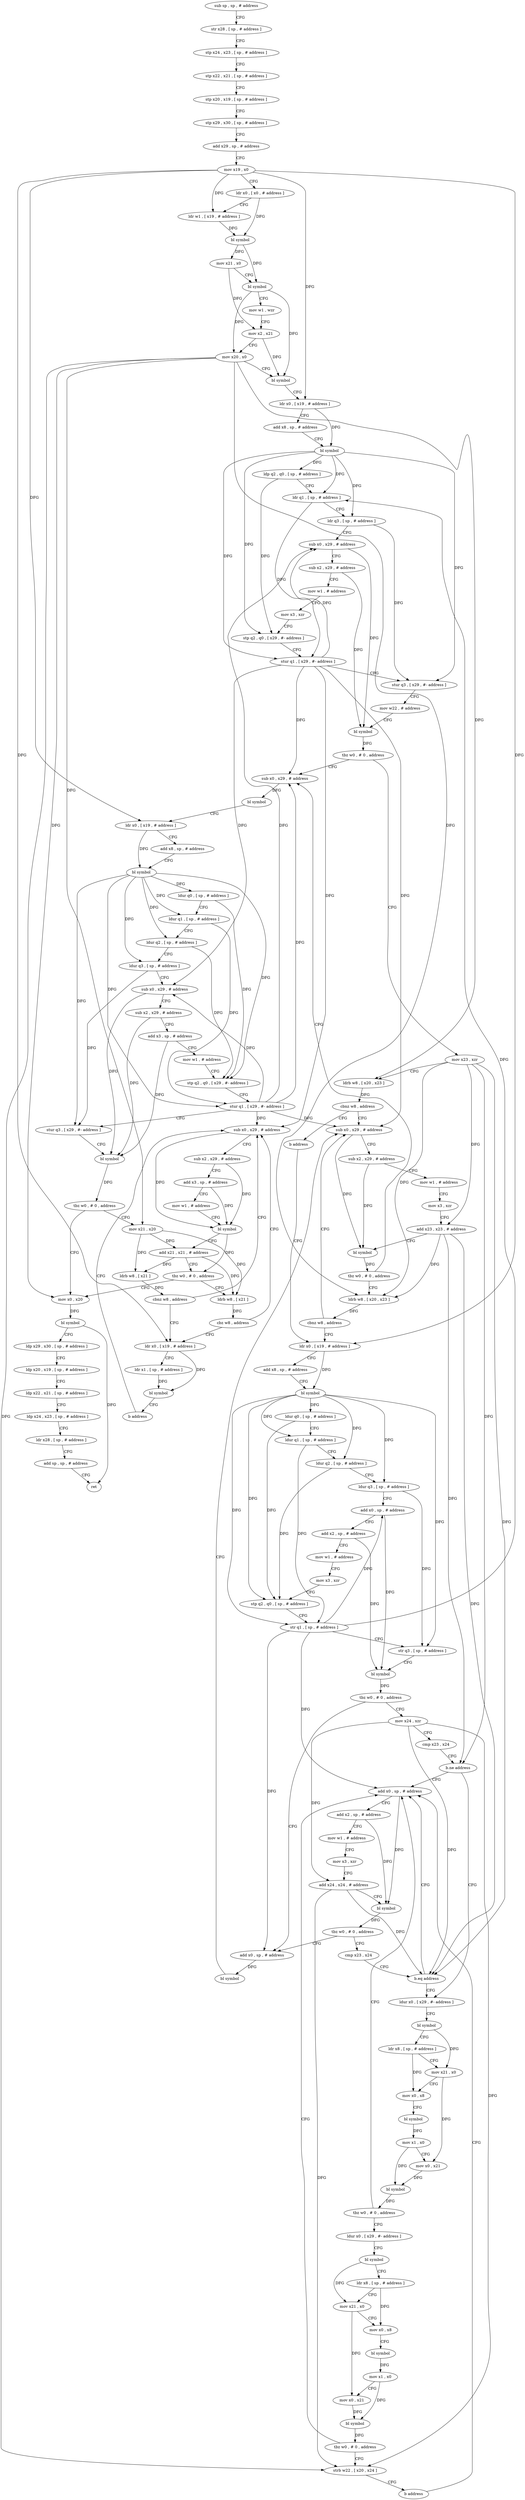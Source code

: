 digraph "func" {
"78952" [label = "sub sp , sp , # address" ]
"78956" [label = "str x28 , [ sp , # address ]" ]
"78960" [label = "stp x24 , x23 , [ sp , # address ]" ]
"78964" [label = "stp x22 , x21 , [ sp , # address ]" ]
"78968" [label = "stp x20 , x19 , [ sp , # address ]" ]
"78972" [label = "stp x29 , x30 , [ sp , # address ]" ]
"78976" [label = "add x29 , sp , # address" ]
"78980" [label = "mov x19 , x0" ]
"78984" [label = "ldr x0 , [ x0 , # address ]" ]
"78988" [label = "ldr w1 , [ x19 , # address ]" ]
"78992" [label = "bl symbol" ]
"78996" [label = "mov x21 , x0" ]
"79000" [label = "bl symbol" ]
"79004" [label = "mov w1 , wzr" ]
"79008" [label = "mov x2 , x21" ]
"79012" [label = "mov x20 , x0" ]
"79016" [label = "bl symbol" ]
"79020" [label = "ldr x0 , [ x19 , # address ]" ]
"79024" [label = "add x8 , sp , # address" ]
"79028" [label = "bl symbol" ]
"79032" [label = "ldp q2 , q0 , [ sp , # address ]" ]
"79036" [label = "ldr q1 , [ sp , # address ]" ]
"79040" [label = "ldr q3 , [ sp , # address ]" ]
"79044" [label = "sub x0 , x29 , # address" ]
"79048" [label = "sub x2 , x29 , # address" ]
"79052" [label = "mov w1 , # address" ]
"79056" [label = "mov x3 , xzr" ]
"79060" [label = "stp q2 , q0 , [ x29 , #- address ]" ]
"79064" [label = "stur q1 , [ x29 , #- address ]" ]
"79068" [label = "stur q3 , [ x29 , #- address ]" ]
"79072" [label = "mov w22 , # address" ]
"79076" [label = "bl symbol" ]
"79080" [label = "tbz w0 , # 0 , address" ]
"79344" [label = "sub x0 , x29 , # address" ]
"79084" [label = "mov x23 , xzr" ]
"79348" [label = "bl symbol" ]
"79352" [label = "ldr x0 , [ x19 , # address ]" ]
"79356" [label = "add x8 , sp , # address" ]
"79360" [label = "bl symbol" ]
"79364" [label = "ldur q0 , [ sp , # address ]" ]
"79368" [label = "ldur q1 , [ sp , # address ]" ]
"79372" [label = "ldur q2 , [ sp , # address ]" ]
"79376" [label = "ldur q3 , [ sp , # address ]" ]
"79380" [label = "sub x0 , x29 , # address" ]
"79384" [label = "sub x2 , x29 , # address" ]
"79388" [label = "add x3 , sp , # address" ]
"79392" [label = "mov w1 , # address" ]
"79396" [label = "stp q2 , q0 , [ x29 , #- address ]" ]
"79400" [label = "stur q1 , [ x29 , #- address ]" ]
"79404" [label = "stur q3 , [ x29 , #- address ]" ]
"79408" [label = "bl symbol" ]
"79412" [label = "tbz w0 , # 0 , address" ]
"79480" [label = "mov x0 , x20" ]
"79416" [label = "mov x21 , x20" ]
"79088" [label = "ldrb w8 , [ x20 , x23 ]" ]
"79092" [label = "cbnz w8 , address" ]
"79108" [label = "sub x0 , x29 , # address" ]
"79096" [label = "b address" ]
"79484" [label = "bl symbol" ]
"79488" [label = "ldp x29 , x30 , [ sp , # address ]" ]
"79492" [label = "ldp x20 , x19 , [ sp , # address ]" ]
"79496" [label = "ldp x22 , x21 , [ sp , # address ]" ]
"79500" [label = "ldp x24 , x23 , [ sp , # address ]" ]
"79504" [label = "ldr x28 , [ sp , # address ]" ]
"79508" [label = "add sp , sp , # address" ]
"79512" [label = "ret" ]
"79420" [label = "ldrb w8 , [ x21 ]" ]
"79424" [label = "cbnz w8 , address" ]
"79464" [label = "ldr x0 , [ x19 , # address ]" ]
"79428" [label = "sub x0 , x29 , # address" ]
"79112" [label = "sub x2 , x29 , # address" ]
"79116" [label = "mov w1 , # address" ]
"79120" [label = "mov x3 , xzr" ]
"79124" [label = "add x23 , x23 , # address" ]
"79128" [label = "bl symbol" ]
"79132" [label = "tbz w0 , # 0 , address" ]
"79136" [label = "ldrb w8 , [ x20 , x23 ]" ]
"79144" [label = "ldr x0 , [ x19 , # address ]" ]
"79468" [label = "ldr x1 , [ sp , # address ]" ]
"79472" [label = "bl symbol" ]
"79476" [label = "b address" ]
"79432" [label = "sub x2 , x29 , # address" ]
"79436" [label = "add x3 , sp , # address" ]
"79440" [label = "mov w1 , # address" ]
"79444" [label = "bl symbol" ]
"79448" [label = "add x21 , x21 , # address" ]
"79452" [label = "tbz w0 , # 0 , address" ]
"79456" [label = "ldrb w8 , [ x21 ]" ]
"79140" [label = "cbnz w8 , address" ]
"79148" [label = "add x8 , sp , # address" ]
"79152" [label = "bl symbol" ]
"79156" [label = "ldur q0 , [ sp , # address ]" ]
"79160" [label = "ldur q1 , [ sp , # address ]" ]
"79164" [label = "ldur q2 , [ sp , # address ]" ]
"79168" [label = "ldur q3 , [ sp , # address ]" ]
"79172" [label = "add x0 , sp , # address" ]
"79176" [label = "add x2 , sp , # address" ]
"79180" [label = "mov w1 , # address" ]
"79184" [label = "mov x3 , xzr" ]
"79188" [label = "stp q2 , q0 , [ sp , # address ]" ]
"79192" [label = "str q1 , [ sp , # address ]" ]
"79196" [label = "str q3 , [ sp , # address ]" ]
"79200" [label = "bl symbol" ]
"79204" [label = "tbz w0 , # 0 , address" ]
"79100" [label = "add x0 , sp , # address" ]
"79208" [label = "mov x24 , xzr" ]
"79460" [label = "cbz w8 , address" ]
"79104" [label = "bl symbol" ]
"79212" [label = "cmp x23 , x24" ]
"79216" [label = "b.ne address" ]
"79256" [label = "ldur x0 , [ x29 , #- address ]" ]
"79220" [label = "add x0 , sp , # address" ]
"79260" [label = "bl symbol" ]
"79264" [label = "ldr x8 , [ sp , # address ]" ]
"79268" [label = "mov x21 , x0" ]
"79272" [label = "mov x0 , x8" ]
"79276" [label = "bl symbol" ]
"79280" [label = "mov x1 , x0" ]
"79284" [label = "mov x0 , x21" ]
"79288" [label = "bl symbol" ]
"79292" [label = "tbz w0 , # 0 , address" ]
"79296" [label = "ldur x0 , [ x29 , #- address ]" ]
"79224" [label = "add x2 , sp , # address" ]
"79228" [label = "mov w1 , # address" ]
"79232" [label = "mov x3 , xzr" ]
"79236" [label = "add x24 , x24 , # address" ]
"79240" [label = "bl symbol" ]
"79244" [label = "tbz w0 , # 0 , address" ]
"79248" [label = "cmp x23 , x24" ]
"79300" [label = "bl symbol" ]
"79304" [label = "ldr x8 , [ sp , # address ]" ]
"79308" [label = "mov x21 , x0" ]
"79312" [label = "mov x0 , x8" ]
"79316" [label = "bl symbol" ]
"79320" [label = "mov x1 , x0" ]
"79324" [label = "mov x0 , x21" ]
"79328" [label = "bl symbol" ]
"79332" [label = "tbz w0 , # 0 , address" ]
"79336" [label = "strb w22 , [ x20 , x24 ]" ]
"79252" [label = "b.eq address" ]
"79340" [label = "b address" ]
"78952" -> "78956" [ label = "CFG" ]
"78956" -> "78960" [ label = "CFG" ]
"78960" -> "78964" [ label = "CFG" ]
"78964" -> "78968" [ label = "CFG" ]
"78968" -> "78972" [ label = "CFG" ]
"78972" -> "78976" [ label = "CFG" ]
"78976" -> "78980" [ label = "CFG" ]
"78980" -> "78984" [ label = "CFG" ]
"78980" -> "78988" [ label = "DFG" ]
"78980" -> "79020" [ label = "DFG" ]
"78980" -> "79352" [ label = "DFG" ]
"78980" -> "79464" [ label = "DFG" ]
"78980" -> "79144" [ label = "DFG" ]
"78984" -> "78988" [ label = "CFG" ]
"78984" -> "78992" [ label = "DFG" ]
"78988" -> "78992" [ label = "DFG" ]
"78992" -> "78996" [ label = "DFG" ]
"78992" -> "79000" [ label = "DFG" ]
"78996" -> "79000" [ label = "CFG" ]
"78996" -> "79008" [ label = "DFG" ]
"79000" -> "79004" [ label = "CFG" ]
"79000" -> "79012" [ label = "DFG" ]
"79000" -> "79016" [ label = "DFG" ]
"79004" -> "79008" [ label = "CFG" ]
"79008" -> "79012" [ label = "CFG" ]
"79008" -> "79016" [ label = "DFG" ]
"79012" -> "79016" [ label = "CFG" ]
"79012" -> "79088" [ label = "DFG" ]
"79012" -> "79480" [ label = "DFG" ]
"79012" -> "79416" [ label = "DFG" ]
"79012" -> "79136" [ label = "DFG" ]
"79012" -> "79336" [ label = "DFG" ]
"79016" -> "79020" [ label = "CFG" ]
"79020" -> "79024" [ label = "CFG" ]
"79020" -> "79028" [ label = "DFG" ]
"79024" -> "79028" [ label = "CFG" ]
"79028" -> "79032" [ label = "DFG" ]
"79028" -> "79060" [ label = "DFG" ]
"79028" -> "79036" [ label = "DFG" ]
"79028" -> "79064" [ label = "DFG" ]
"79028" -> "79040" [ label = "DFG" ]
"79028" -> "79068" [ label = "DFG" ]
"79032" -> "79036" [ label = "CFG" ]
"79032" -> "79060" [ label = "DFG" ]
"79036" -> "79040" [ label = "CFG" ]
"79036" -> "79064" [ label = "DFG" ]
"79040" -> "79044" [ label = "CFG" ]
"79040" -> "79068" [ label = "DFG" ]
"79044" -> "79048" [ label = "CFG" ]
"79044" -> "79076" [ label = "DFG" ]
"79048" -> "79052" [ label = "CFG" ]
"79048" -> "79076" [ label = "DFG" ]
"79052" -> "79056" [ label = "CFG" ]
"79056" -> "79060" [ label = "CFG" ]
"79060" -> "79064" [ label = "CFG" ]
"79064" -> "79068" [ label = "CFG" ]
"79064" -> "79044" [ label = "DFG" ]
"79064" -> "79344" [ label = "DFG" ]
"79064" -> "79380" [ label = "DFG" ]
"79064" -> "79108" [ label = "DFG" ]
"79064" -> "79428" [ label = "DFG" ]
"79068" -> "79072" [ label = "CFG" ]
"79072" -> "79076" [ label = "CFG" ]
"79076" -> "79080" [ label = "DFG" ]
"79080" -> "79344" [ label = "CFG" ]
"79080" -> "79084" [ label = "CFG" ]
"79344" -> "79348" [ label = "DFG" ]
"79084" -> "79088" [ label = "CFG" ]
"79084" -> "79124" [ label = "DFG" ]
"79084" -> "79136" [ label = "DFG" ]
"79084" -> "79216" [ label = "DFG" ]
"79084" -> "79252" [ label = "DFG" ]
"79348" -> "79352" [ label = "CFG" ]
"79352" -> "79356" [ label = "CFG" ]
"79352" -> "79360" [ label = "DFG" ]
"79356" -> "79360" [ label = "CFG" ]
"79360" -> "79364" [ label = "DFG" ]
"79360" -> "79396" [ label = "DFG" ]
"79360" -> "79368" [ label = "DFG" ]
"79360" -> "79400" [ label = "DFG" ]
"79360" -> "79372" [ label = "DFG" ]
"79360" -> "79376" [ label = "DFG" ]
"79360" -> "79404" [ label = "DFG" ]
"79364" -> "79368" [ label = "CFG" ]
"79364" -> "79396" [ label = "DFG" ]
"79368" -> "79372" [ label = "CFG" ]
"79368" -> "79400" [ label = "DFG" ]
"79372" -> "79376" [ label = "CFG" ]
"79372" -> "79396" [ label = "DFG" ]
"79376" -> "79380" [ label = "CFG" ]
"79376" -> "79404" [ label = "DFG" ]
"79380" -> "79384" [ label = "CFG" ]
"79380" -> "79408" [ label = "DFG" ]
"79384" -> "79388" [ label = "CFG" ]
"79384" -> "79408" [ label = "DFG" ]
"79388" -> "79392" [ label = "CFG" ]
"79388" -> "79408" [ label = "DFG" ]
"79392" -> "79396" [ label = "CFG" ]
"79396" -> "79400" [ label = "CFG" ]
"79400" -> "79404" [ label = "CFG" ]
"79400" -> "79044" [ label = "DFG" ]
"79400" -> "79344" [ label = "DFG" ]
"79400" -> "79380" [ label = "DFG" ]
"79400" -> "79108" [ label = "DFG" ]
"79400" -> "79428" [ label = "DFG" ]
"79404" -> "79408" [ label = "CFG" ]
"79408" -> "79412" [ label = "DFG" ]
"79412" -> "79480" [ label = "CFG" ]
"79412" -> "79416" [ label = "CFG" ]
"79480" -> "79484" [ label = "DFG" ]
"79416" -> "79420" [ label = "DFG" ]
"79416" -> "79448" [ label = "DFG" ]
"79416" -> "79456" [ label = "DFG" ]
"79088" -> "79092" [ label = "DFG" ]
"79092" -> "79108" [ label = "CFG" ]
"79092" -> "79096" [ label = "CFG" ]
"79108" -> "79112" [ label = "CFG" ]
"79108" -> "79128" [ label = "DFG" ]
"79096" -> "79144" [ label = "CFG" ]
"79484" -> "79488" [ label = "CFG" ]
"79484" -> "79512" [ label = "DFG" ]
"79488" -> "79492" [ label = "CFG" ]
"79492" -> "79496" [ label = "CFG" ]
"79496" -> "79500" [ label = "CFG" ]
"79500" -> "79504" [ label = "CFG" ]
"79504" -> "79508" [ label = "CFG" ]
"79508" -> "79512" [ label = "CFG" ]
"79420" -> "79424" [ label = "DFG" ]
"79424" -> "79464" [ label = "CFG" ]
"79424" -> "79428" [ label = "CFG" ]
"79464" -> "79468" [ label = "CFG" ]
"79464" -> "79472" [ label = "DFG" ]
"79428" -> "79432" [ label = "CFG" ]
"79428" -> "79444" [ label = "DFG" ]
"79112" -> "79116" [ label = "CFG" ]
"79112" -> "79128" [ label = "DFG" ]
"79116" -> "79120" [ label = "CFG" ]
"79120" -> "79124" [ label = "CFG" ]
"79124" -> "79128" [ label = "CFG" ]
"79124" -> "79136" [ label = "DFG" ]
"79124" -> "79216" [ label = "DFG" ]
"79124" -> "79252" [ label = "DFG" ]
"79128" -> "79132" [ label = "DFG" ]
"79132" -> "79344" [ label = "CFG" ]
"79132" -> "79136" [ label = "CFG" ]
"79136" -> "79140" [ label = "DFG" ]
"79144" -> "79148" [ label = "CFG" ]
"79144" -> "79152" [ label = "DFG" ]
"79468" -> "79472" [ label = "DFG" ]
"79472" -> "79476" [ label = "CFG" ]
"79476" -> "79428" [ label = "CFG" ]
"79432" -> "79436" [ label = "CFG" ]
"79432" -> "79444" [ label = "DFG" ]
"79436" -> "79440" [ label = "CFG" ]
"79436" -> "79444" [ label = "DFG" ]
"79440" -> "79444" [ label = "CFG" ]
"79444" -> "79448" [ label = "CFG" ]
"79444" -> "79452" [ label = "DFG" ]
"79448" -> "79452" [ label = "CFG" ]
"79448" -> "79420" [ label = "DFG" ]
"79448" -> "79456" [ label = "DFG" ]
"79452" -> "79480" [ label = "CFG" ]
"79452" -> "79456" [ label = "CFG" ]
"79456" -> "79460" [ label = "DFG" ]
"79140" -> "79108" [ label = "CFG" ]
"79140" -> "79144" [ label = "CFG" ]
"79148" -> "79152" [ label = "CFG" ]
"79152" -> "79156" [ label = "DFG" ]
"79152" -> "79188" [ label = "DFG" ]
"79152" -> "79160" [ label = "DFG" ]
"79152" -> "79192" [ label = "DFG" ]
"79152" -> "79164" [ label = "DFG" ]
"79152" -> "79168" [ label = "DFG" ]
"79152" -> "79196" [ label = "DFG" ]
"79156" -> "79160" [ label = "CFG" ]
"79156" -> "79188" [ label = "DFG" ]
"79160" -> "79164" [ label = "CFG" ]
"79160" -> "79192" [ label = "DFG" ]
"79164" -> "79168" [ label = "CFG" ]
"79164" -> "79188" [ label = "DFG" ]
"79168" -> "79172" [ label = "CFG" ]
"79168" -> "79196" [ label = "DFG" ]
"79172" -> "79176" [ label = "CFG" ]
"79172" -> "79200" [ label = "DFG" ]
"79176" -> "79180" [ label = "CFG" ]
"79176" -> "79200" [ label = "DFG" ]
"79180" -> "79184" [ label = "CFG" ]
"79184" -> "79188" [ label = "CFG" ]
"79188" -> "79192" [ label = "CFG" ]
"79192" -> "79196" [ label = "CFG" ]
"79192" -> "79036" [ label = "DFG" ]
"79192" -> "79172" [ label = "DFG" ]
"79192" -> "79100" [ label = "DFG" ]
"79192" -> "79220" [ label = "DFG" ]
"79196" -> "79200" [ label = "CFG" ]
"79200" -> "79204" [ label = "DFG" ]
"79204" -> "79100" [ label = "CFG" ]
"79204" -> "79208" [ label = "CFG" ]
"79100" -> "79104" [ label = "DFG" ]
"79208" -> "79212" [ label = "CFG" ]
"79208" -> "79236" [ label = "DFG" ]
"79208" -> "79252" [ label = "DFG" ]
"79208" -> "79336" [ label = "DFG" ]
"79460" -> "79428" [ label = "CFG" ]
"79460" -> "79464" [ label = "CFG" ]
"79104" -> "79108" [ label = "CFG" ]
"79212" -> "79216" [ label = "CFG" ]
"79216" -> "79256" [ label = "CFG" ]
"79216" -> "79220" [ label = "CFG" ]
"79256" -> "79260" [ label = "CFG" ]
"79220" -> "79224" [ label = "CFG" ]
"79220" -> "79240" [ label = "DFG" ]
"79260" -> "79264" [ label = "CFG" ]
"79260" -> "79268" [ label = "DFG" ]
"79264" -> "79268" [ label = "CFG" ]
"79264" -> "79272" [ label = "DFG" ]
"79268" -> "79272" [ label = "CFG" ]
"79268" -> "79284" [ label = "DFG" ]
"79272" -> "79276" [ label = "CFG" ]
"79276" -> "79280" [ label = "DFG" ]
"79280" -> "79284" [ label = "CFG" ]
"79280" -> "79288" [ label = "DFG" ]
"79284" -> "79288" [ label = "DFG" ]
"79288" -> "79292" [ label = "DFG" ]
"79292" -> "79220" [ label = "CFG" ]
"79292" -> "79296" [ label = "CFG" ]
"79296" -> "79300" [ label = "CFG" ]
"79224" -> "79228" [ label = "CFG" ]
"79224" -> "79240" [ label = "DFG" ]
"79228" -> "79232" [ label = "CFG" ]
"79232" -> "79236" [ label = "CFG" ]
"79236" -> "79240" [ label = "CFG" ]
"79236" -> "79252" [ label = "DFG" ]
"79236" -> "79336" [ label = "DFG" ]
"79240" -> "79244" [ label = "DFG" ]
"79244" -> "79100" [ label = "CFG" ]
"79244" -> "79248" [ label = "CFG" ]
"79248" -> "79252" [ label = "CFG" ]
"79300" -> "79304" [ label = "CFG" ]
"79300" -> "79308" [ label = "DFG" ]
"79304" -> "79308" [ label = "CFG" ]
"79304" -> "79312" [ label = "DFG" ]
"79308" -> "79312" [ label = "CFG" ]
"79308" -> "79324" [ label = "DFG" ]
"79312" -> "79316" [ label = "CFG" ]
"79316" -> "79320" [ label = "DFG" ]
"79320" -> "79324" [ label = "CFG" ]
"79320" -> "79328" [ label = "DFG" ]
"79324" -> "79328" [ label = "DFG" ]
"79328" -> "79332" [ label = "DFG" ]
"79332" -> "79220" [ label = "CFG" ]
"79332" -> "79336" [ label = "CFG" ]
"79336" -> "79340" [ label = "CFG" ]
"79252" -> "79220" [ label = "CFG" ]
"79252" -> "79256" [ label = "CFG" ]
"79340" -> "79220" [ label = "CFG" ]
}

